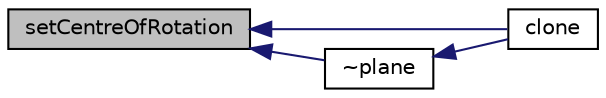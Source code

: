 digraph "setCentreOfRotation"
{
  bgcolor="transparent";
  edge [fontname="Helvetica",fontsize="10",labelfontname="Helvetica",labelfontsize="10"];
  node [fontname="Helvetica",fontsize="10",shape=record];
  rankdir="LR";
  Node56 [label="setCentreOfRotation",height=0.2,width=0.4,color="black", fillcolor="grey75", style="filled", fontcolor="black"];
  Node56 -> Node57 [dir="back",color="midnightblue",fontsize="10",style="solid",fontname="Helvetica"];
  Node57 [label="clone",height=0.2,width=0.4,color="black",URL="$a30765.html#a1ba6f72dda3e0a59b115784933135bd2",tooltip="Construct and return a clone. "];
  Node56 -> Node58 [dir="back",color="midnightblue",fontsize="10",style="solid",fontname="Helvetica"];
  Node58 [label="~plane",height=0.2,width=0.4,color="black",URL="$a30765.html#a50a5cdb91fa15db4495f613dc33cd201",tooltip="Destructor. "];
  Node58 -> Node57 [dir="back",color="midnightblue",fontsize="10",style="solid",fontname="Helvetica"];
}
